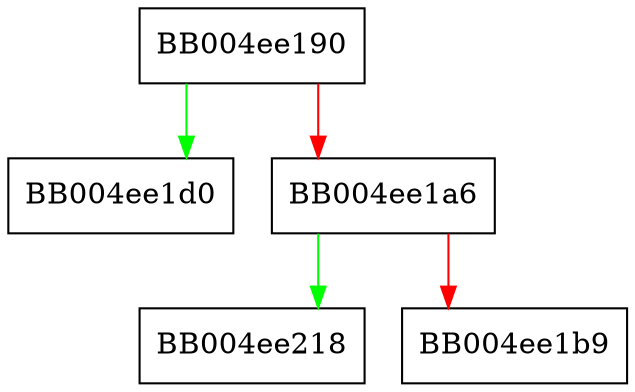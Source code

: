 digraph tls13_restore_handshake_digest_for_pha {
  node [shape="box"];
  graph [splines=ortho];
  BB004ee190 -> BB004ee1d0 [color="green"];
  BB004ee190 -> BB004ee1a6 [color="red"];
  BB004ee1a6 -> BB004ee218 [color="green"];
  BB004ee1a6 -> BB004ee1b9 [color="red"];
}
